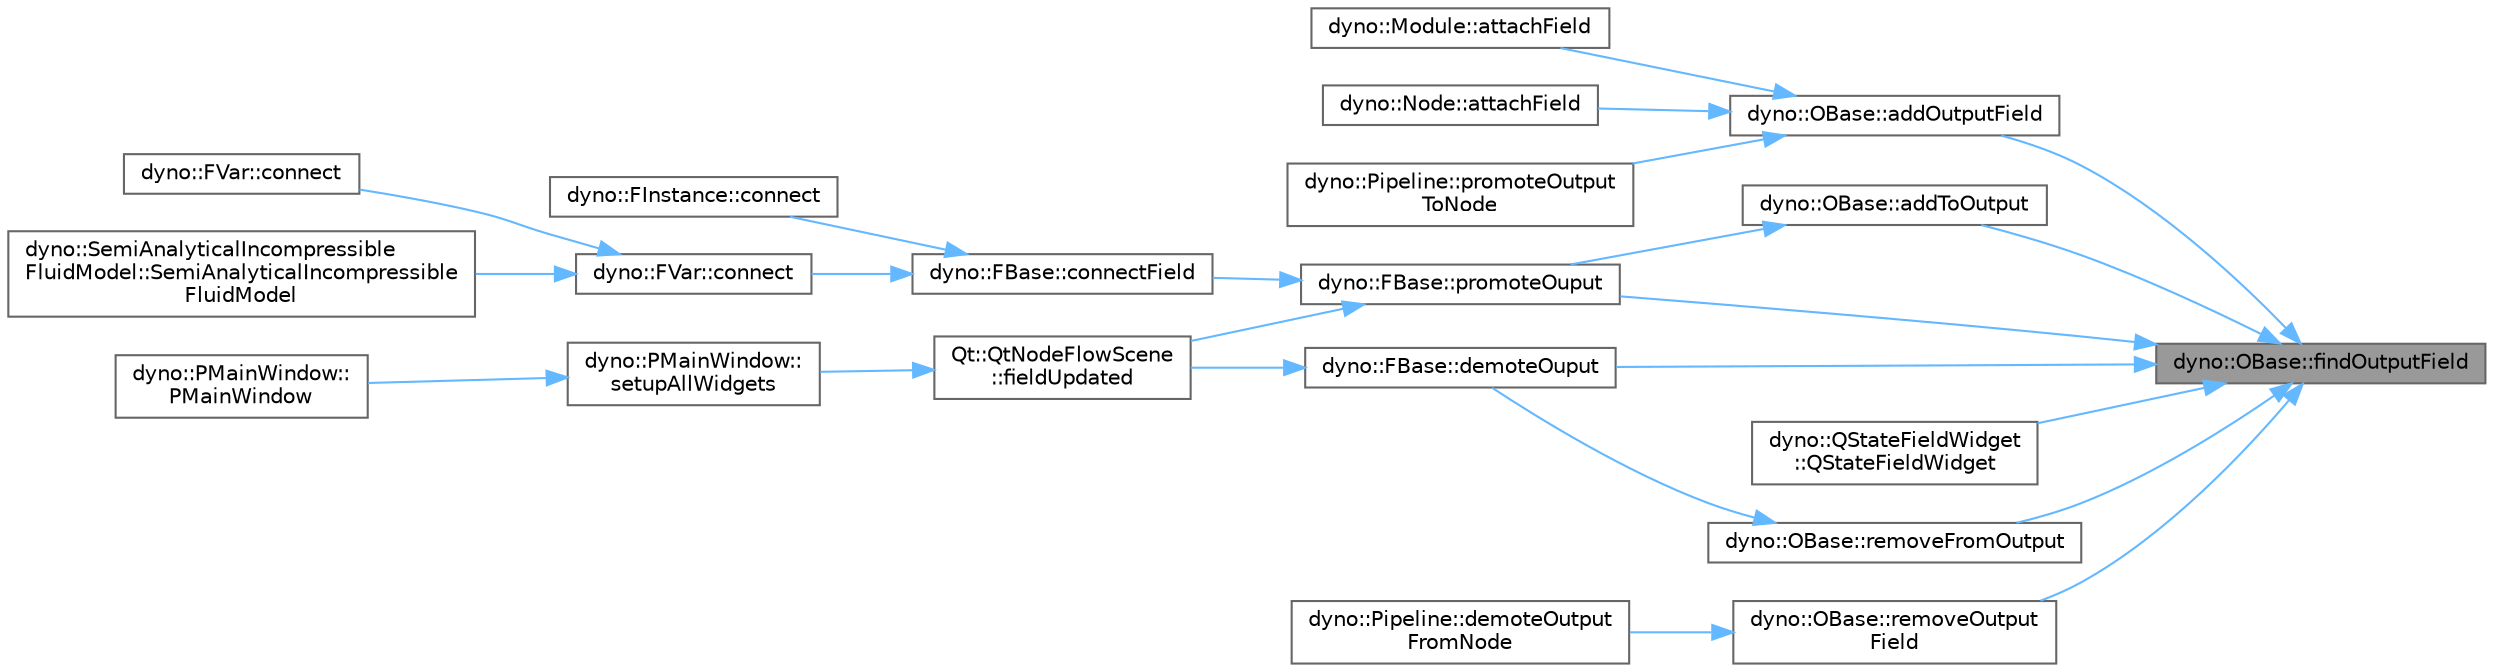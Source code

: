 digraph "dyno::OBase::findOutputField"
{
 // LATEX_PDF_SIZE
  bgcolor="transparent";
  edge [fontname=Helvetica,fontsize=10,labelfontname=Helvetica,labelfontsize=10];
  node [fontname=Helvetica,fontsize=10,shape=box,height=0.2,width=0.4];
  rankdir="RL";
  Node1 [id="Node000001",label="dyno::OBase::findOutputField",height=0.2,width=0.4,color="gray40", fillcolor="grey60", style="filled", fontcolor="black",tooltip=" "];
  Node1 -> Node2 [id="edge1_Node000001_Node000002",dir="back",color="steelblue1",style="solid",tooltip=" "];
  Node2 [id="Node000002",label="dyno::OBase::addOutputField",height=0.2,width=0.4,color="grey40", fillcolor="white", style="filled",URL="$classdyno_1_1_o_base.html#a93a9bcaeabeccd666019e718bdde1dd2",tooltip=" "];
  Node2 -> Node3 [id="edge2_Node000002_Node000003",dir="back",color="steelblue1",style="solid",tooltip=" "];
  Node3 [id="Node000003",label="dyno::Module::attachField",height=0.2,width=0.4,color="grey40", fillcolor="white", style="filled",URL="$classdyno_1_1_module.html#af5144714bef507ab31afe6d902ab2e65",tooltip="Attach a field to Base."];
  Node2 -> Node4 [id="edge3_Node000002_Node000004",dir="back",color="steelblue1",style="solid",tooltip=" "];
  Node4 [id="Node000004",label="dyno::Node::attachField",height=0.2,width=0.4,color="grey40", fillcolor="white", style="filled",URL="$classdyno_1_1_node.html#a078cb4723af7fe4b6c33917d77e3f049",tooltip="Attach a field to Node."];
  Node2 -> Node5 [id="edge4_Node000002_Node000005",dir="back",color="steelblue1",style="solid",tooltip=" "];
  Node5 [id="Node000005",label="dyno::Pipeline::promoteOutput\lToNode",height=0.2,width=0.4,color="grey40", fillcolor="white", style="filled",URL="$classdyno_1_1_pipeline.html#a43652b47a395830dbf5c5840ecc3d67e",tooltip=" "];
  Node1 -> Node6 [id="edge5_Node000001_Node000006",dir="back",color="steelblue1",style="solid",tooltip=" "];
  Node6 [id="Node000006",label="dyno::OBase::addToOutput",height=0.2,width=0.4,color="grey40", fillcolor="white", style="filled",URL="$classdyno_1_1_o_base.html#afee38400e04dd178e78f32f2f190ea8a",tooltip=" "];
  Node6 -> Node7 [id="edge6_Node000006_Node000007",dir="back",color="steelblue1",style="solid",tooltip=" "];
  Node7 [id="Node000007",label="dyno::FBase::promoteOuput",height=0.2,width=0.4,color="grey40", fillcolor="white", style="filled",URL="$classdyno_1_1_f_base.html#a3e7cf3c5b35244831c956ddd77a3eade",tooltip="Display a state field as an ouput field."];
  Node7 -> Node8 [id="edge7_Node000007_Node000008",dir="back",color="steelblue1",style="solid",tooltip=" "];
  Node8 [id="Node000008",label="dyno::FBase::connectField",height=0.2,width=0.4,color="grey40", fillcolor="white", style="filled",URL="$classdyno_1_1_f_base.html#ae334c412a9fa8cba358216db8910e99c",tooltip=" "];
  Node8 -> Node9 [id="edge8_Node000008_Node000009",dir="back",color="steelblue1",style="solid",tooltip=" "];
  Node9 [id="Node000009",label="dyno::FInstance::connect",height=0.2,width=0.4,color="grey40", fillcolor="white", style="filled",URL="$classdyno_1_1_f_instance.html#a6ff7b36f7dc71995e423de83ec42d24a",tooltip=" "];
  Node8 -> Node10 [id="edge9_Node000008_Node000010",dir="back",color="steelblue1",style="solid",tooltip=" "];
  Node10 [id="Node000010",label="dyno::FVar::connect",height=0.2,width=0.4,color="grey40", fillcolor="white", style="filled",URL="$classdyno_1_1_f_var.html#aa40e7974551ba757c42c2ed0a11cb540",tooltip=" "];
  Node10 -> Node11 [id="edge10_Node000010_Node000011",dir="back",color="steelblue1",style="solid",tooltip=" "];
  Node11 [id="Node000011",label="dyno::FVar::connect",height=0.2,width=0.4,color="grey40", fillcolor="white", style="filled",URL="$classdyno_1_1_f_var.html#a05920820e310da5b43e737f23cdf8066",tooltip=" "];
  Node10 -> Node12 [id="edge11_Node000010_Node000012",dir="back",color="steelblue1",style="solid",tooltip=" "];
  Node12 [id="Node000012",label="dyno::SemiAnalyticalIncompressible\lFluidModel::SemiAnalyticalIncompressible\lFluidModel",height=0.2,width=0.4,color="grey40", fillcolor="white", style="filled",URL="$classdyno_1_1_semi_analytical_incompressible_fluid_model.html#afff82c227757565e3cf80e09869e7213",tooltip=" "];
  Node7 -> Node13 [id="edge12_Node000007_Node000013",dir="back",color="steelblue1",style="solid",tooltip=" "];
  Node13 [id="Node000013",label="Qt::QtNodeFlowScene\l::fieldUpdated",height=0.2,width=0.4,color="grey40", fillcolor="white", style="filled",URL="$class_qt_1_1_qt_node_flow_scene.html#ae706c22e0e9f25428ef70bf3177767f2",tooltip=" "];
  Node13 -> Node14 [id="edge13_Node000013_Node000014",dir="back",color="steelblue1",style="solid",tooltip=" "];
  Node14 [id="Node000014",label="dyno::PMainWindow::\lsetupAllWidgets",height=0.2,width=0.4,color="grey40", fillcolor="white", style="filled",URL="$classdyno_1_1_p_main_window.html#ae6cab3b2d7262f7c6e8d0db355151c18",tooltip=" "];
  Node14 -> Node15 [id="edge14_Node000014_Node000015",dir="back",color="steelblue1",style="solid",tooltip=" "];
  Node15 [id="Node000015",label="dyno::PMainWindow::\lPMainWindow",height=0.2,width=0.4,color="grey40", fillcolor="white", style="filled",URL="$classdyno_1_1_p_main_window.html#a55a1afe7cc3865eb78d59d769ac2d13a",tooltip=" "];
  Node1 -> Node16 [id="edge15_Node000001_Node000016",dir="back",color="steelblue1",style="solid",tooltip=" "];
  Node16 [id="Node000016",label="dyno::FBase::demoteOuput",height=0.2,width=0.4,color="grey40", fillcolor="white", style="filled",URL="$classdyno_1_1_f_base.html#ac77a8b8016d61729e4051ce95b7af4b4",tooltip="Hide a state field from outputs."];
  Node16 -> Node13 [id="edge16_Node000016_Node000013",dir="back",color="steelblue1",style="solid",tooltip=" "];
  Node1 -> Node7 [id="edge17_Node000001_Node000007",dir="back",color="steelblue1",style="solid",tooltip=" "];
  Node1 -> Node17 [id="edge18_Node000001_Node000017",dir="back",color="steelblue1",style="solid",tooltip=" "];
  Node17 [id="Node000017",label="dyno::QStateFieldWidget\l::QStateFieldWidget",height=0.2,width=0.4,color="grey40", fillcolor="white", style="filled",URL="$classdyno_1_1_q_state_field_widget.html#a56491a621bb891f8b2f77ec6bef5779b",tooltip=" "];
  Node1 -> Node18 [id="edge19_Node000001_Node000018",dir="back",color="steelblue1",style="solid",tooltip=" "];
  Node18 [id="Node000018",label="dyno::OBase::removeFromOutput",height=0.2,width=0.4,color="grey40", fillcolor="white", style="filled",URL="$classdyno_1_1_o_base.html#ada356355f2102f1a7d3223e1416cd9dc",tooltip=" "];
  Node18 -> Node16 [id="edge20_Node000018_Node000016",dir="back",color="steelblue1",style="solid",tooltip=" "];
  Node1 -> Node19 [id="edge21_Node000001_Node000019",dir="back",color="steelblue1",style="solid",tooltip=" "];
  Node19 [id="Node000019",label="dyno::OBase::removeOutput\lField",height=0.2,width=0.4,color="grey40", fillcolor="white", style="filled",URL="$classdyno_1_1_o_base.html#a5a30b6e2f693fea4ce9d7703791f0f6f",tooltip=" "];
  Node19 -> Node20 [id="edge22_Node000019_Node000020",dir="back",color="steelblue1",style="solid",tooltip=" "];
  Node20 [id="Node000020",label="dyno::Pipeline::demoteOutput\lFromNode",height=0.2,width=0.4,color="grey40", fillcolor="white", style="filled",URL="$classdyno_1_1_pipeline.html#a7606af04c1a300fd4114f71d20fed048",tooltip=" "];
}
